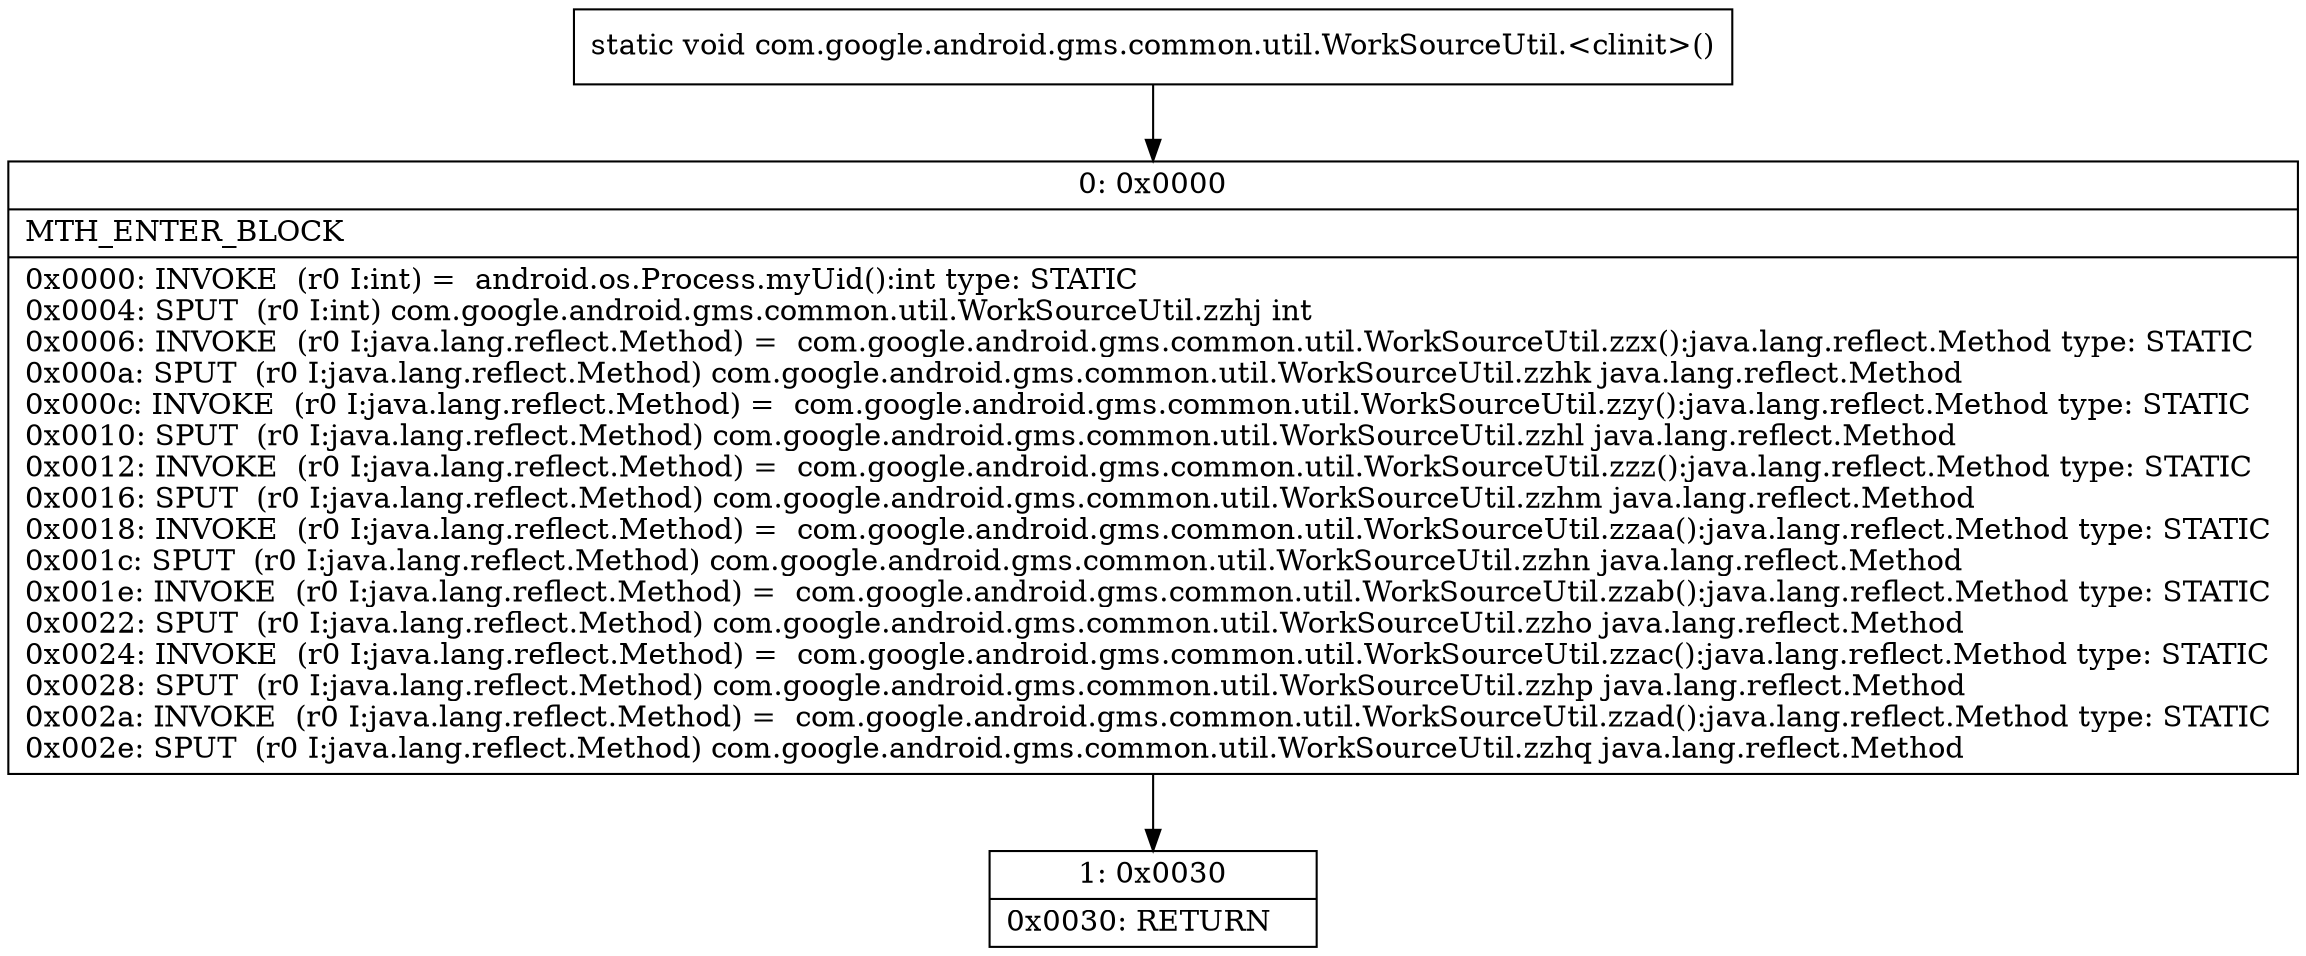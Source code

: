 digraph "CFG forcom.google.android.gms.common.util.WorkSourceUtil.\<clinit\>()V" {
Node_0 [shape=record,label="{0\:\ 0x0000|MTH_ENTER_BLOCK\l|0x0000: INVOKE  (r0 I:int) =  android.os.Process.myUid():int type: STATIC \l0x0004: SPUT  (r0 I:int) com.google.android.gms.common.util.WorkSourceUtil.zzhj int \l0x0006: INVOKE  (r0 I:java.lang.reflect.Method) =  com.google.android.gms.common.util.WorkSourceUtil.zzx():java.lang.reflect.Method type: STATIC \l0x000a: SPUT  (r0 I:java.lang.reflect.Method) com.google.android.gms.common.util.WorkSourceUtil.zzhk java.lang.reflect.Method \l0x000c: INVOKE  (r0 I:java.lang.reflect.Method) =  com.google.android.gms.common.util.WorkSourceUtil.zzy():java.lang.reflect.Method type: STATIC \l0x0010: SPUT  (r0 I:java.lang.reflect.Method) com.google.android.gms.common.util.WorkSourceUtil.zzhl java.lang.reflect.Method \l0x0012: INVOKE  (r0 I:java.lang.reflect.Method) =  com.google.android.gms.common.util.WorkSourceUtil.zzz():java.lang.reflect.Method type: STATIC \l0x0016: SPUT  (r0 I:java.lang.reflect.Method) com.google.android.gms.common.util.WorkSourceUtil.zzhm java.lang.reflect.Method \l0x0018: INVOKE  (r0 I:java.lang.reflect.Method) =  com.google.android.gms.common.util.WorkSourceUtil.zzaa():java.lang.reflect.Method type: STATIC \l0x001c: SPUT  (r0 I:java.lang.reflect.Method) com.google.android.gms.common.util.WorkSourceUtil.zzhn java.lang.reflect.Method \l0x001e: INVOKE  (r0 I:java.lang.reflect.Method) =  com.google.android.gms.common.util.WorkSourceUtil.zzab():java.lang.reflect.Method type: STATIC \l0x0022: SPUT  (r0 I:java.lang.reflect.Method) com.google.android.gms.common.util.WorkSourceUtil.zzho java.lang.reflect.Method \l0x0024: INVOKE  (r0 I:java.lang.reflect.Method) =  com.google.android.gms.common.util.WorkSourceUtil.zzac():java.lang.reflect.Method type: STATIC \l0x0028: SPUT  (r0 I:java.lang.reflect.Method) com.google.android.gms.common.util.WorkSourceUtil.zzhp java.lang.reflect.Method \l0x002a: INVOKE  (r0 I:java.lang.reflect.Method) =  com.google.android.gms.common.util.WorkSourceUtil.zzad():java.lang.reflect.Method type: STATIC \l0x002e: SPUT  (r0 I:java.lang.reflect.Method) com.google.android.gms.common.util.WorkSourceUtil.zzhq java.lang.reflect.Method \l}"];
Node_1 [shape=record,label="{1\:\ 0x0030|0x0030: RETURN   \l}"];
MethodNode[shape=record,label="{static void com.google.android.gms.common.util.WorkSourceUtil.\<clinit\>() }"];
MethodNode -> Node_0;
Node_0 -> Node_1;
}

